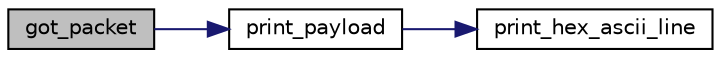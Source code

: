 digraph "got_packet"
{
  edge [fontname="Helvetica",fontsize="10",labelfontname="Helvetica",labelfontsize="10"];
  node [fontname="Helvetica",fontsize="10",shape=record];
  rankdir="LR";
  Node1 [label="got_packet",height=0.2,width=0.4,color="black", fillcolor="grey75", style="filled", fontcolor="black"];
  Node1 -> Node2 [color="midnightblue",fontsize="10",style="solid"];
  Node2 [label="print_payload",height=0.2,width=0.4,color="black", fillcolor="white", style="filled",URL="$sniffex_8h.html#ab48bc0458b0c2e1efb27f09c5ec679bb"];
  Node2 -> Node3 [color="midnightblue",fontsize="10",style="solid"];
  Node3 [label="print_hex_ascii_line",height=0.2,width=0.4,color="black", fillcolor="white", style="filled",URL="$sniffex_8h.html#a1c7647ec15cd2519ed93c9de272870d8"];
}
